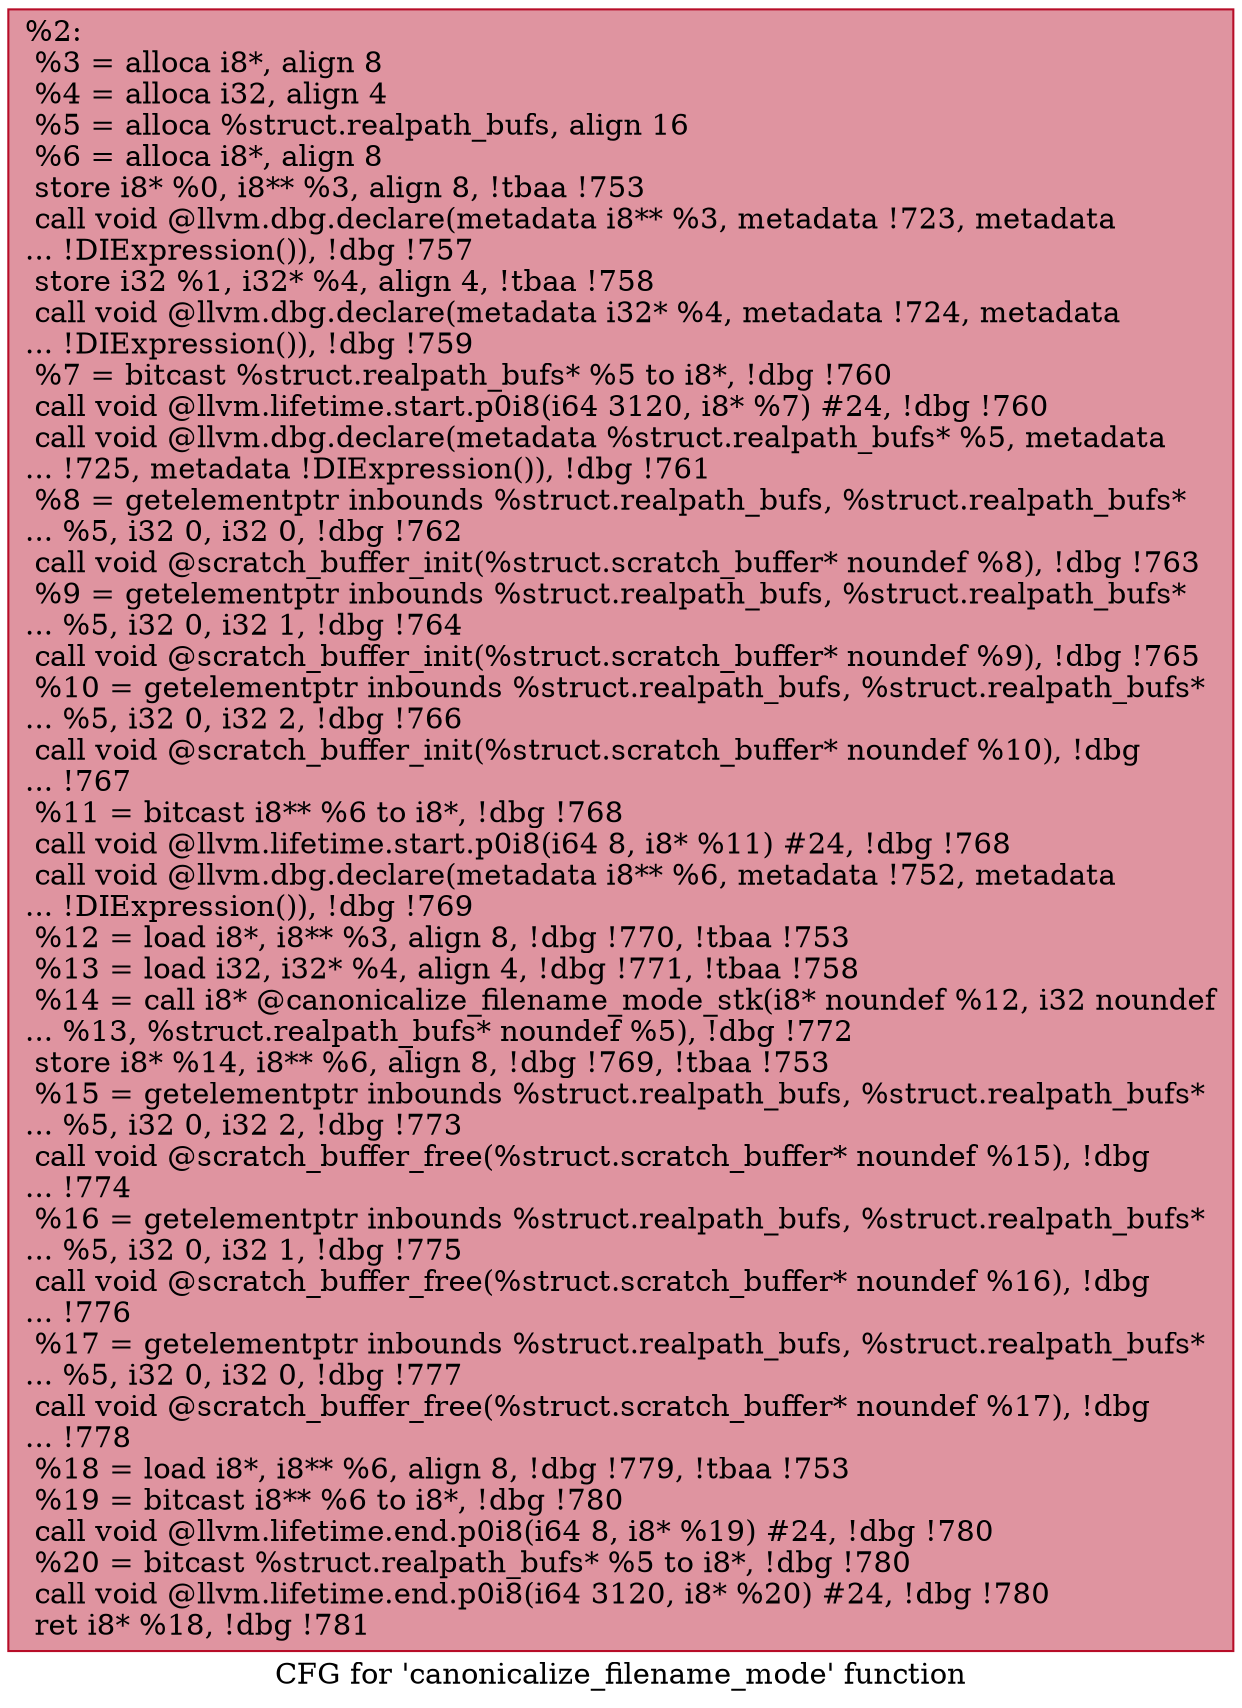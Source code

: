 digraph "CFG for 'canonicalize_filename_mode' function" {
	label="CFG for 'canonicalize_filename_mode' function";

	Node0x18a4330 [shape=record,color="#b70d28ff", style=filled, fillcolor="#b70d2870",label="{%2:\l  %3 = alloca i8*, align 8\l  %4 = alloca i32, align 4\l  %5 = alloca %struct.realpath_bufs, align 16\l  %6 = alloca i8*, align 8\l  store i8* %0, i8** %3, align 8, !tbaa !753\l  call void @llvm.dbg.declare(metadata i8** %3, metadata !723, metadata\l... !DIExpression()), !dbg !757\l  store i32 %1, i32* %4, align 4, !tbaa !758\l  call void @llvm.dbg.declare(metadata i32* %4, metadata !724, metadata\l... !DIExpression()), !dbg !759\l  %7 = bitcast %struct.realpath_bufs* %5 to i8*, !dbg !760\l  call void @llvm.lifetime.start.p0i8(i64 3120, i8* %7) #24, !dbg !760\l  call void @llvm.dbg.declare(metadata %struct.realpath_bufs* %5, metadata\l... !725, metadata !DIExpression()), !dbg !761\l  %8 = getelementptr inbounds %struct.realpath_bufs, %struct.realpath_bufs*\l... %5, i32 0, i32 0, !dbg !762\l  call void @scratch_buffer_init(%struct.scratch_buffer* noundef %8), !dbg !763\l  %9 = getelementptr inbounds %struct.realpath_bufs, %struct.realpath_bufs*\l... %5, i32 0, i32 1, !dbg !764\l  call void @scratch_buffer_init(%struct.scratch_buffer* noundef %9), !dbg !765\l  %10 = getelementptr inbounds %struct.realpath_bufs, %struct.realpath_bufs*\l... %5, i32 0, i32 2, !dbg !766\l  call void @scratch_buffer_init(%struct.scratch_buffer* noundef %10), !dbg\l... !767\l  %11 = bitcast i8** %6 to i8*, !dbg !768\l  call void @llvm.lifetime.start.p0i8(i64 8, i8* %11) #24, !dbg !768\l  call void @llvm.dbg.declare(metadata i8** %6, metadata !752, metadata\l... !DIExpression()), !dbg !769\l  %12 = load i8*, i8** %3, align 8, !dbg !770, !tbaa !753\l  %13 = load i32, i32* %4, align 4, !dbg !771, !tbaa !758\l  %14 = call i8* @canonicalize_filename_mode_stk(i8* noundef %12, i32 noundef\l... %13, %struct.realpath_bufs* noundef %5), !dbg !772\l  store i8* %14, i8** %6, align 8, !dbg !769, !tbaa !753\l  %15 = getelementptr inbounds %struct.realpath_bufs, %struct.realpath_bufs*\l... %5, i32 0, i32 2, !dbg !773\l  call void @scratch_buffer_free(%struct.scratch_buffer* noundef %15), !dbg\l... !774\l  %16 = getelementptr inbounds %struct.realpath_bufs, %struct.realpath_bufs*\l... %5, i32 0, i32 1, !dbg !775\l  call void @scratch_buffer_free(%struct.scratch_buffer* noundef %16), !dbg\l... !776\l  %17 = getelementptr inbounds %struct.realpath_bufs, %struct.realpath_bufs*\l... %5, i32 0, i32 0, !dbg !777\l  call void @scratch_buffer_free(%struct.scratch_buffer* noundef %17), !dbg\l... !778\l  %18 = load i8*, i8** %6, align 8, !dbg !779, !tbaa !753\l  %19 = bitcast i8** %6 to i8*, !dbg !780\l  call void @llvm.lifetime.end.p0i8(i64 8, i8* %19) #24, !dbg !780\l  %20 = bitcast %struct.realpath_bufs* %5 to i8*, !dbg !780\l  call void @llvm.lifetime.end.p0i8(i64 3120, i8* %20) #24, !dbg !780\l  ret i8* %18, !dbg !781\l}"];
}
